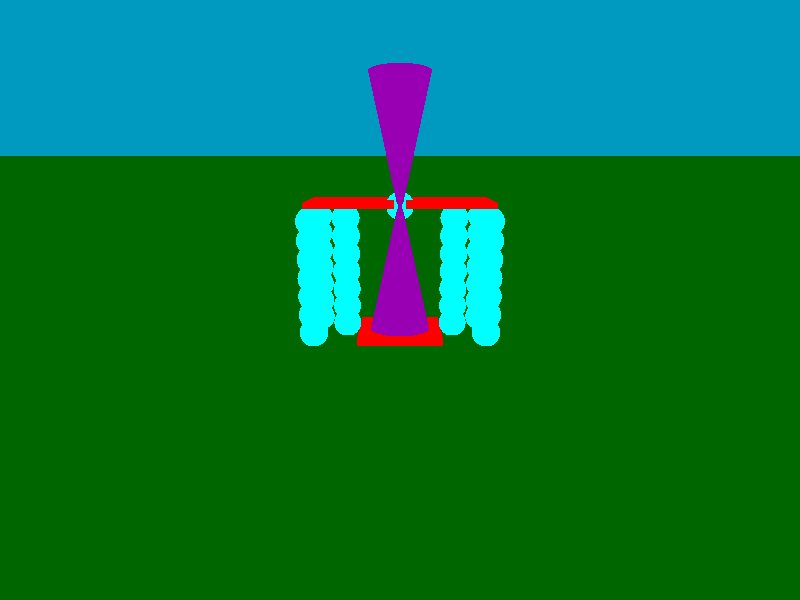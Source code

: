 
  
#declare coolCone = cone {
    <0,11,-1> //point 1
    0.2     //radius of point 1   
    <0,0.5,0> // point 2
    2.5       //radius of point 2
    texture {
        pigment {
            rgb<0.6,0,0.7>
        }
    
    }
}


#declare coolCube = box {
    <-3.5,0,-3.5>
    <3.5,0.5,3.5>
    texture {
        pigment {
            rgb<1,0,0>
        }
    }
}


#declare superSphere = sphere {
    <0,0,0>
    1.15   //radius 
    texture {
        pigment {
            rgb<0,1,1>
        }
    }
}    
 

///////////////////////////////////
  
background {
    rgb<0,0.6,0.75>
}           

  
light_source {
    <-10,20,0> //location
    rgb<1,1,1>
}  
  
  
light_source {
    <10,20,0> //location
    rgb<1,1,1>
}    


light_source {
    <0,20,-10> //location
    rgb<1,1,1>
} 

 
 light_source {
    <0,20,10> //location
    rgb<1,1,1>
}   

 
camera {
    location<0,15,-50>
    look_at <0,3,0>
}
 
  
plane {
    <0,1,0> //normal vector
    0 //distance from origin
    texture {
        pigment {
            rgb<0,0.4,0>
        }
    }
}  


/////////////////////////////////

object {
    coolCube
}


object {
    coolCone
} 

object {
    coolCone
    rotate<0,0,180>  
    translate<0,22,0>
} 

//////////////////////////////////

object {
    coolCube
    translate<-4,11,0> 
}

object {
    coolCube
    translate<4,11,0>
}    

object {
    superSphere
    translate<0,11,0>
} 

///////////////////////////////////

object {
    superSphere
    translate<-4.5,10,0>
}  

object {
    superSphere
    translate<-4.5,8.5,0>
}

object {
    superSphere
    translate<-4.5,7,0>
}

object {
    superSphere
    translate<-4.5,5.5,0>
}

object {
    superSphere
    translate<-4.5,4,0>
} 

object {
    superSphere
    translate<-4.5,2.5,0>
}                       

object {
    superSphere
    translate<-4.5,1,0>
}      

//////////////////////////////////
                                 

object {
    superSphere
    translate<4.5,10,0>
}  

object {
    superSphere
    translate<4.5,8.5,0>
}

object {
    superSphere
    translate<4.5,7,0>
}

object {
    superSphere
    translate<4.5,5.5,0>
}

object {
    superSphere
    translate<4.5,4,0>
} 

object {
    superSphere
    translate<4.5,2.5,0>
}                       

object {
    superSphere
    translate<4.5,1,0>
}  

///////////////////////////////


object {
    superSphere
    translate<0,11,0>
}

object {
    superSphere
    translate<-7,10,2>
}  

object {
    superSphere
    translate<-7,8.5,2>
}

object {
    superSphere
    translate<-7,7,2>
}

object {
    superSphere
    translate<-7,5.5,2>
}

object {
    superSphere
    translate<-7,4,2>
} 

object {
    superSphere
    translate<-7,2.5,2>
}                       

object {
    superSphere
    translate<-7,1,2>
}   

///////////////////////////////

object {
    superSphere
    translate<0,11,0>
}

object {
    superSphere
    translate<7,10,2>
}  

object {
    superSphere
    translate<7,8.5,2>
}

object {
    superSphere
    translate<7,7,2>
}

object {
    superSphere
    translate<7,5.5,2>
}

object {
    superSphere
    translate<7,4,2>
} 

object {
    superSphere
    translate<7,2.5,2>
}                       

object {
    superSphere
    translate<7,1,2>
}                               

//////////////////////////////////////

object {
    superSphere
    translate<-7,10,-3>
}  

object {
    superSphere
    translate<-7,8.5,-3>
}

object {
    superSphere
    translate<-7,7,-3>
}

object {
    superSphere
    translate<-7,5.5,-3>
}

object {
    superSphere
    translate<-7,4,-3>
} 

object {
    superSphere
    translate<-7,2.5,-3>
}                       

object {
    superSphere
    translate<-7,1,-3>    
}

//////////////////////////////


object {
    superSphere
    translate<0,11,0>
}

object {
    superSphere
    translate<7,10,-3>
}  

object {
    superSphere
    translate<7,8.5,-3>
}

object {
    superSphere
    translate<7,7,-3>
}

object {
    superSphere
    translate<7,5.5,-3>
}

object {
    superSphere
    translate<7,4,-3>
} 

object {
    superSphere
    translate<7,2.5,-3>
}                       

object {
    superSphere
    translate<7,1,-3>    
}